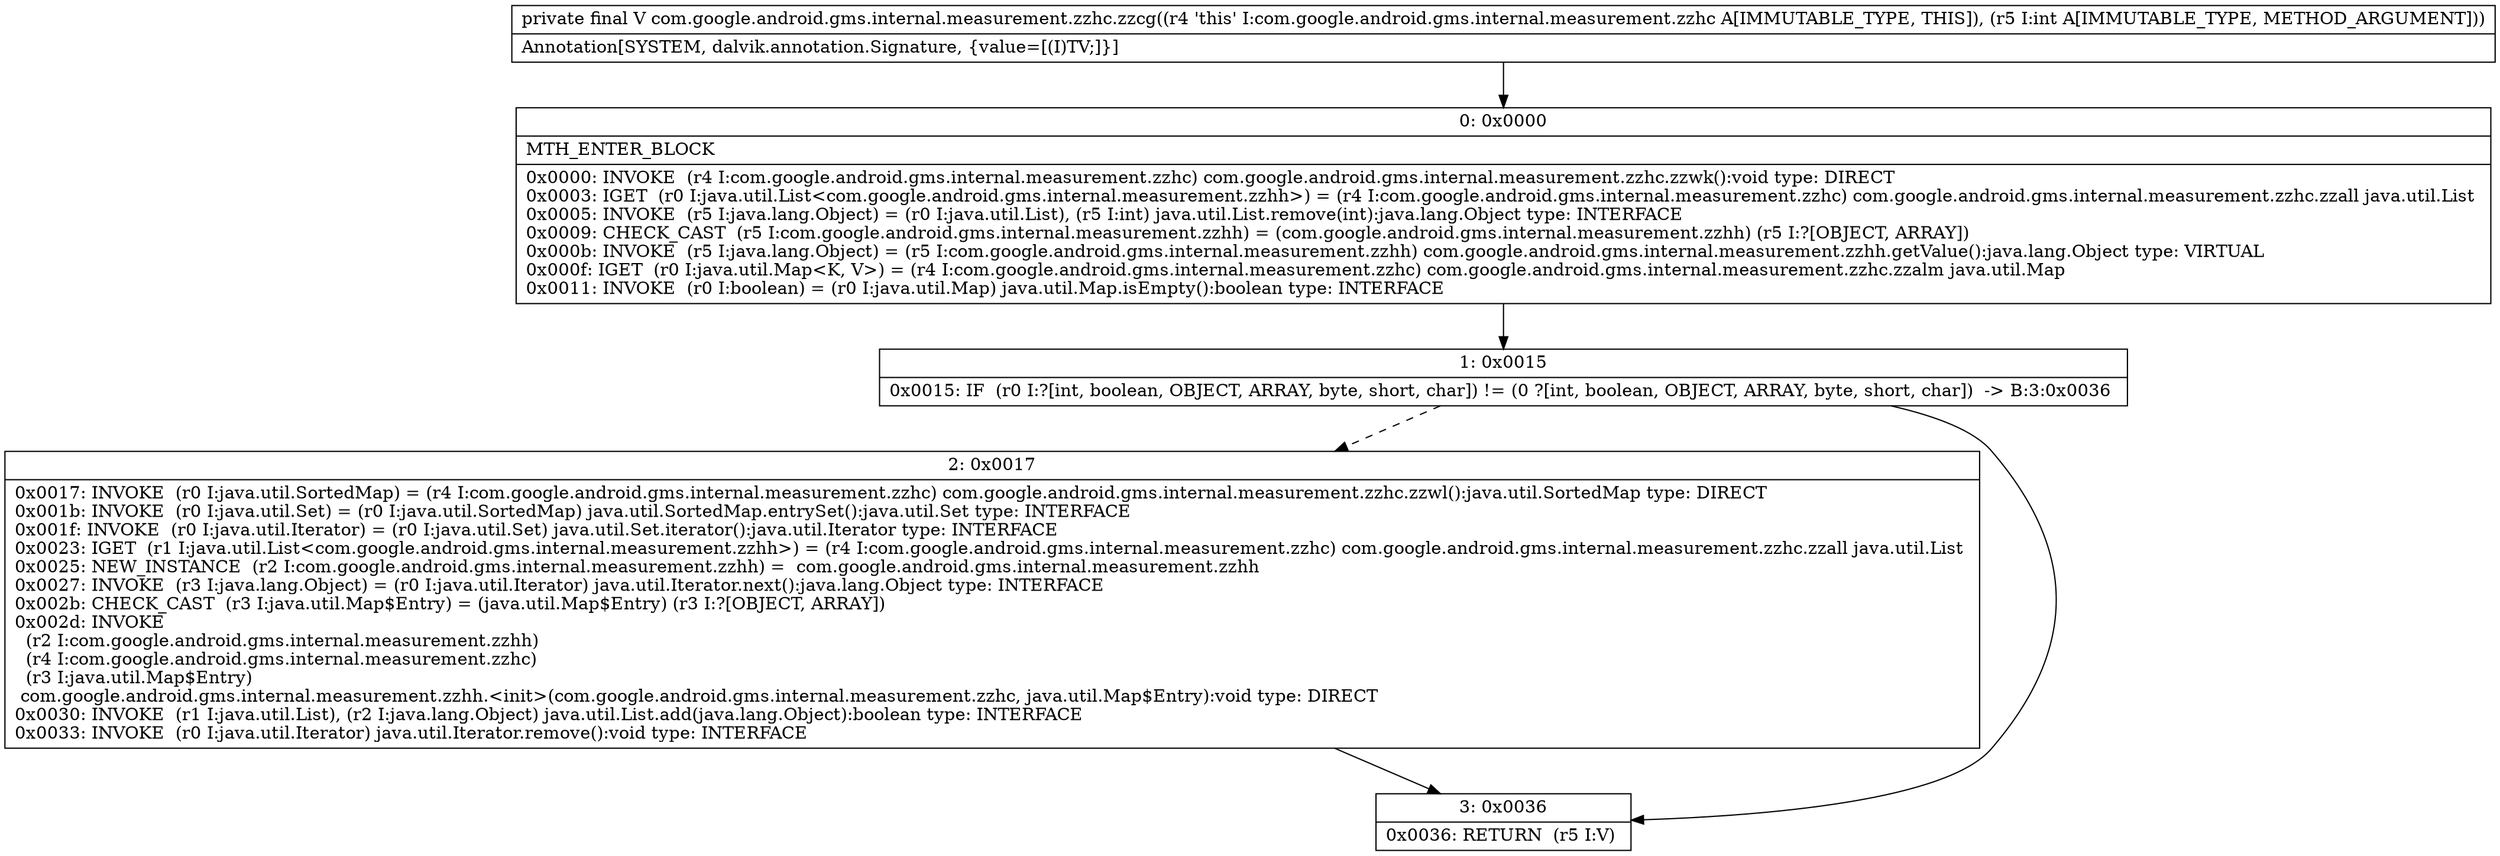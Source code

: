 digraph "CFG forcom.google.android.gms.internal.measurement.zzhc.zzcg(I)Ljava\/lang\/Object;" {
Node_0 [shape=record,label="{0\:\ 0x0000|MTH_ENTER_BLOCK\l|0x0000: INVOKE  (r4 I:com.google.android.gms.internal.measurement.zzhc) com.google.android.gms.internal.measurement.zzhc.zzwk():void type: DIRECT \l0x0003: IGET  (r0 I:java.util.List\<com.google.android.gms.internal.measurement.zzhh\>) = (r4 I:com.google.android.gms.internal.measurement.zzhc) com.google.android.gms.internal.measurement.zzhc.zzall java.util.List \l0x0005: INVOKE  (r5 I:java.lang.Object) = (r0 I:java.util.List), (r5 I:int) java.util.List.remove(int):java.lang.Object type: INTERFACE \l0x0009: CHECK_CAST  (r5 I:com.google.android.gms.internal.measurement.zzhh) = (com.google.android.gms.internal.measurement.zzhh) (r5 I:?[OBJECT, ARRAY]) \l0x000b: INVOKE  (r5 I:java.lang.Object) = (r5 I:com.google.android.gms.internal.measurement.zzhh) com.google.android.gms.internal.measurement.zzhh.getValue():java.lang.Object type: VIRTUAL \l0x000f: IGET  (r0 I:java.util.Map\<K, V\>) = (r4 I:com.google.android.gms.internal.measurement.zzhc) com.google.android.gms.internal.measurement.zzhc.zzalm java.util.Map \l0x0011: INVOKE  (r0 I:boolean) = (r0 I:java.util.Map) java.util.Map.isEmpty():boolean type: INTERFACE \l}"];
Node_1 [shape=record,label="{1\:\ 0x0015|0x0015: IF  (r0 I:?[int, boolean, OBJECT, ARRAY, byte, short, char]) != (0 ?[int, boolean, OBJECT, ARRAY, byte, short, char])  \-\> B:3:0x0036 \l}"];
Node_2 [shape=record,label="{2\:\ 0x0017|0x0017: INVOKE  (r0 I:java.util.SortedMap) = (r4 I:com.google.android.gms.internal.measurement.zzhc) com.google.android.gms.internal.measurement.zzhc.zzwl():java.util.SortedMap type: DIRECT \l0x001b: INVOKE  (r0 I:java.util.Set) = (r0 I:java.util.SortedMap) java.util.SortedMap.entrySet():java.util.Set type: INTERFACE \l0x001f: INVOKE  (r0 I:java.util.Iterator) = (r0 I:java.util.Set) java.util.Set.iterator():java.util.Iterator type: INTERFACE \l0x0023: IGET  (r1 I:java.util.List\<com.google.android.gms.internal.measurement.zzhh\>) = (r4 I:com.google.android.gms.internal.measurement.zzhc) com.google.android.gms.internal.measurement.zzhc.zzall java.util.List \l0x0025: NEW_INSTANCE  (r2 I:com.google.android.gms.internal.measurement.zzhh) =  com.google.android.gms.internal.measurement.zzhh \l0x0027: INVOKE  (r3 I:java.lang.Object) = (r0 I:java.util.Iterator) java.util.Iterator.next():java.lang.Object type: INTERFACE \l0x002b: CHECK_CAST  (r3 I:java.util.Map$Entry) = (java.util.Map$Entry) (r3 I:?[OBJECT, ARRAY]) \l0x002d: INVOKE  \l  (r2 I:com.google.android.gms.internal.measurement.zzhh)\l  (r4 I:com.google.android.gms.internal.measurement.zzhc)\l  (r3 I:java.util.Map$Entry)\l com.google.android.gms.internal.measurement.zzhh.\<init\>(com.google.android.gms.internal.measurement.zzhc, java.util.Map$Entry):void type: DIRECT \l0x0030: INVOKE  (r1 I:java.util.List), (r2 I:java.lang.Object) java.util.List.add(java.lang.Object):boolean type: INTERFACE \l0x0033: INVOKE  (r0 I:java.util.Iterator) java.util.Iterator.remove():void type: INTERFACE \l}"];
Node_3 [shape=record,label="{3\:\ 0x0036|0x0036: RETURN  (r5 I:V) \l}"];
MethodNode[shape=record,label="{private final V com.google.android.gms.internal.measurement.zzhc.zzcg((r4 'this' I:com.google.android.gms.internal.measurement.zzhc A[IMMUTABLE_TYPE, THIS]), (r5 I:int A[IMMUTABLE_TYPE, METHOD_ARGUMENT]))  | Annotation[SYSTEM, dalvik.annotation.Signature, \{value=[(I)TV;]\}]\l}"];
MethodNode -> Node_0;
Node_0 -> Node_1;
Node_1 -> Node_2[style=dashed];
Node_1 -> Node_3;
Node_2 -> Node_3;
}

